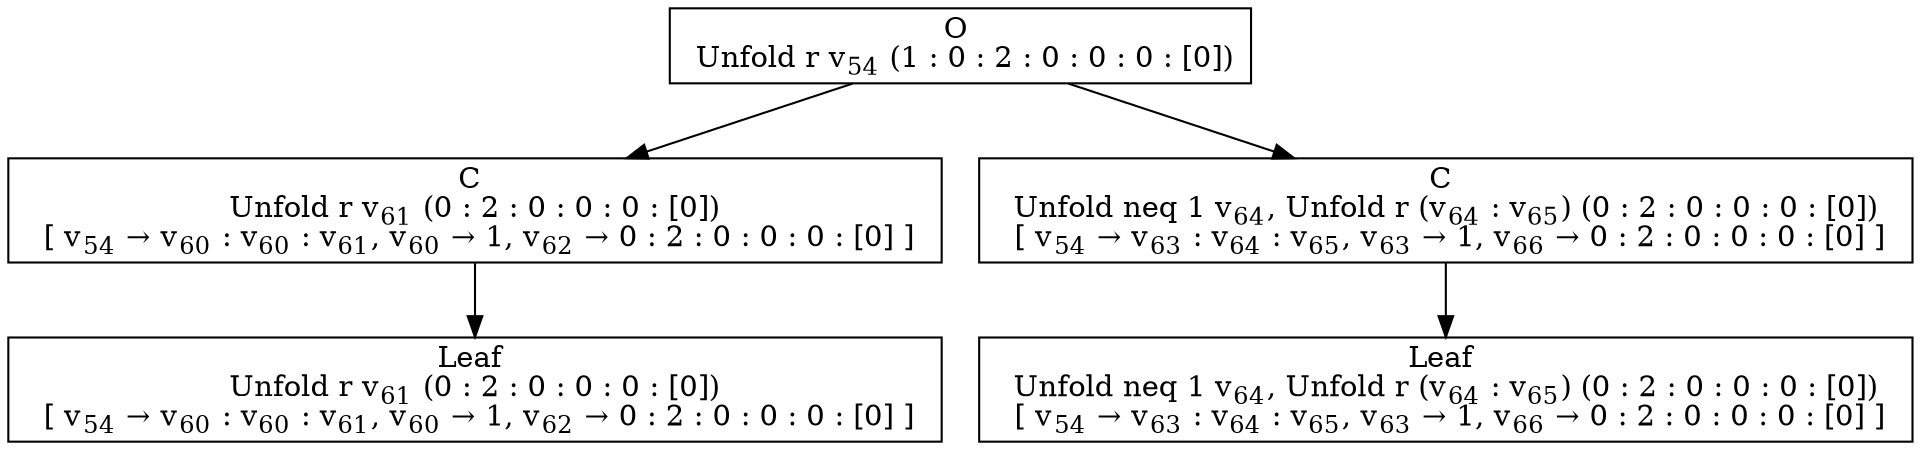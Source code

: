 digraph {
    graph [rankdir=TB
          ,bgcolor=transparent];
    node [shape=box
         ,fillcolor=white
         ,style=filled];
    0 [label=<O <BR/> Unfold r v<SUB>54</SUB> (1 : 0 : 2 : 0 : 0 : 0 : [0])>];
    1 [label=<C <BR/> Unfold r v<SUB>61</SUB> (0 : 2 : 0 : 0 : 0 : [0]) <BR/>  [ v<SUB>54</SUB> &rarr; v<SUB>60</SUB> : v<SUB>60</SUB> : v<SUB>61</SUB>, v<SUB>60</SUB> &rarr; 1, v<SUB>62</SUB> &rarr; 0 : 2 : 0 : 0 : 0 : [0] ] >];
    2 [label=<C <BR/> Unfold neq 1 v<SUB>64</SUB>, Unfold r (v<SUB>64</SUB> : v<SUB>65</SUB>) (0 : 2 : 0 : 0 : 0 : [0]) <BR/>  [ v<SUB>54</SUB> &rarr; v<SUB>63</SUB> : v<SUB>64</SUB> : v<SUB>65</SUB>, v<SUB>63</SUB> &rarr; 1, v<SUB>66</SUB> &rarr; 0 : 2 : 0 : 0 : 0 : [0] ] >];
    3 [label=<Leaf <BR/> Unfold r v<SUB>61</SUB> (0 : 2 : 0 : 0 : 0 : [0]) <BR/>  [ v<SUB>54</SUB> &rarr; v<SUB>60</SUB> : v<SUB>60</SUB> : v<SUB>61</SUB>, v<SUB>60</SUB> &rarr; 1, v<SUB>62</SUB> &rarr; 0 : 2 : 0 : 0 : 0 : [0] ] >];
    4 [label=<Leaf <BR/> Unfold neq 1 v<SUB>64</SUB>, Unfold r (v<SUB>64</SUB> : v<SUB>65</SUB>) (0 : 2 : 0 : 0 : 0 : [0]) <BR/>  [ v<SUB>54</SUB> &rarr; v<SUB>63</SUB> : v<SUB>64</SUB> : v<SUB>65</SUB>, v<SUB>63</SUB> &rarr; 1, v<SUB>66</SUB> &rarr; 0 : 2 : 0 : 0 : 0 : [0] ] >];
    0 -> 1 [label=""];
    0 -> 2 [label=""];
    1 -> 3 [label=""];
    2 -> 4 [label=""];
}